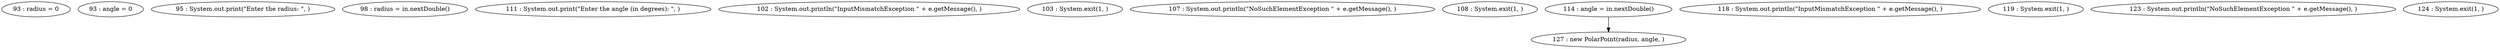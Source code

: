 digraph G {
"93 : radius = 0"
"93 : angle = 0"
"95 : System.out.print(\"Enter the radius: \", )"
"98 : radius = in.nextDouble()"
"111 : System.out.print(\"Enter the angle (in degrees): \", )"
"102 : System.out.println(\"InputMismatchException \" + e.getMessage(), )"
"103 : System.exit(1, )"
"107 : System.out.println(\"NoSuchElementException \" + e.getMessage(), )"
"108 : System.exit(1, )"
"114 : angle = in.nextDouble()"
"114 : angle = in.nextDouble()" -> "127 : new PolarPoint(radius, angle, )"
"127 : new PolarPoint(radius, angle, )"
"118 : System.out.println(\"InputMismatchException \" + e.getMessage(), )"
"119 : System.exit(1, )"
"123 : System.out.println(\"NoSuchElementException \" + e.getMessage(), )"
"124 : System.exit(1, )"
}